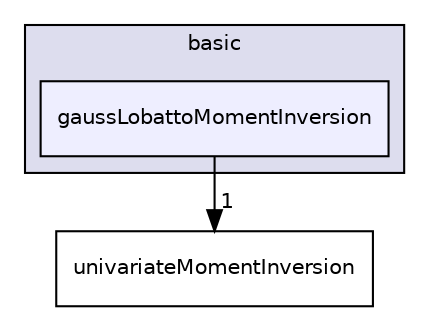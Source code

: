 digraph "gaussLobattoMomentInversion" {
  bgcolor=transparent;
  compound=true
  node [ fontsize="10", fontname="Helvetica"];
  edge [ labelfontsize="10", labelfontname="Helvetica"];
  subgraph clusterdir_b57c68eea9442de1941a28876bed1be5 {
    graph [ bgcolor="#ddddee", pencolor="black", label="basic" fontname="Helvetica", fontsize="10", URL="dir_b57c68eea9442de1941a28876bed1be5.html"]
  dir_f1f723fe88f1b2bf78e7a2bc53aadd65 [shape=box, label="gaussLobattoMomentInversion", style="filled", fillcolor="#eeeeff", pencolor="black", URL="dir_f1f723fe88f1b2bf78e7a2bc53aadd65.html"];
  }
  dir_5d93fb87d5a4d8520d1d58aab7b74357 [shape=box label="univariateMomentInversion" URL="dir_5d93fb87d5a4d8520d1d58aab7b74357.html"];
  dir_f1f723fe88f1b2bf78e7a2bc53aadd65->dir_5d93fb87d5a4d8520d1d58aab7b74357 [headlabel="1", labeldistance=1.5 headhref="dir_000163_000262.html"];
}
